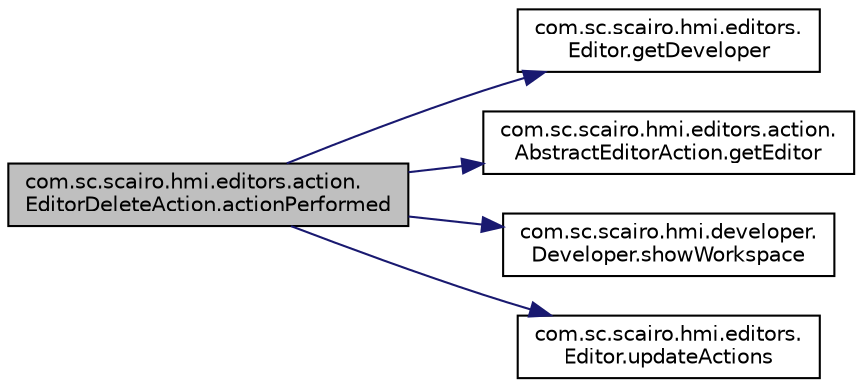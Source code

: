 digraph "com.sc.scairo.hmi.editors.action.EditorDeleteAction.actionPerformed"
{
 // LATEX_PDF_SIZE
  edge [fontname="Helvetica",fontsize="10",labelfontname="Helvetica",labelfontsize="10"];
  node [fontname="Helvetica",fontsize="10",shape=record];
  rankdir="LR";
  Node1 [label="com.sc.scairo.hmi.editors.action.\lEditorDeleteAction.actionPerformed",height=0.2,width=0.4,color="black", fillcolor="grey75", style="filled", fontcolor="black",tooltip=" "];
  Node1 -> Node2 [color="midnightblue",fontsize="10",style="solid",fontname="Helvetica"];
  Node2 [label="com.sc.scairo.hmi.editors.\lEditor.getDeveloper",height=0.2,width=0.4,color="black", fillcolor="white", style="filled",URL="$interfacecom_1_1sc_1_1scairo_1_1hmi_1_1editors_1_1_editor.html#ae458bc1143e3ff8c6ea62c28d7b0fa83",tooltip=" "];
  Node1 -> Node3 [color="midnightblue",fontsize="10",style="solid",fontname="Helvetica"];
  Node3 [label="com.sc.scairo.hmi.editors.action.\lAbstractEditorAction.getEditor",height=0.2,width=0.4,color="black", fillcolor="white", style="filled",URL="$classcom_1_1sc_1_1scairo_1_1hmi_1_1editors_1_1action_1_1_abstract_editor_action.html#ac19b68c9f982bff2244ede0f91fd6097",tooltip=" "];
  Node1 -> Node4 [color="midnightblue",fontsize="10",style="solid",fontname="Helvetica"];
  Node4 [label="com.sc.scairo.hmi.developer.\lDeveloper.showWorkspace",height=0.2,width=0.4,color="black", fillcolor="white", style="filled",URL="$classcom_1_1sc_1_1scairo_1_1hmi_1_1developer_1_1_developer.html#a3bd2d4ebac78fddd0a6491b810b34565",tooltip=" "];
  Node1 -> Node5 [color="midnightblue",fontsize="10",style="solid",fontname="Helvetica"];
  Node5 [label="com.sc.scairo.hmi.editors.\lEditor.updateActions",height=0.2,width=0.4,color="black", fillcolor="white", style="filled",URL="$interfacecom_1_1sc_1_1scairo_1_1hmi_1_1editors_1_1_editor.html#aedaba58186abbfaf462591c905bb9f6a",tooltip=" "];
}
